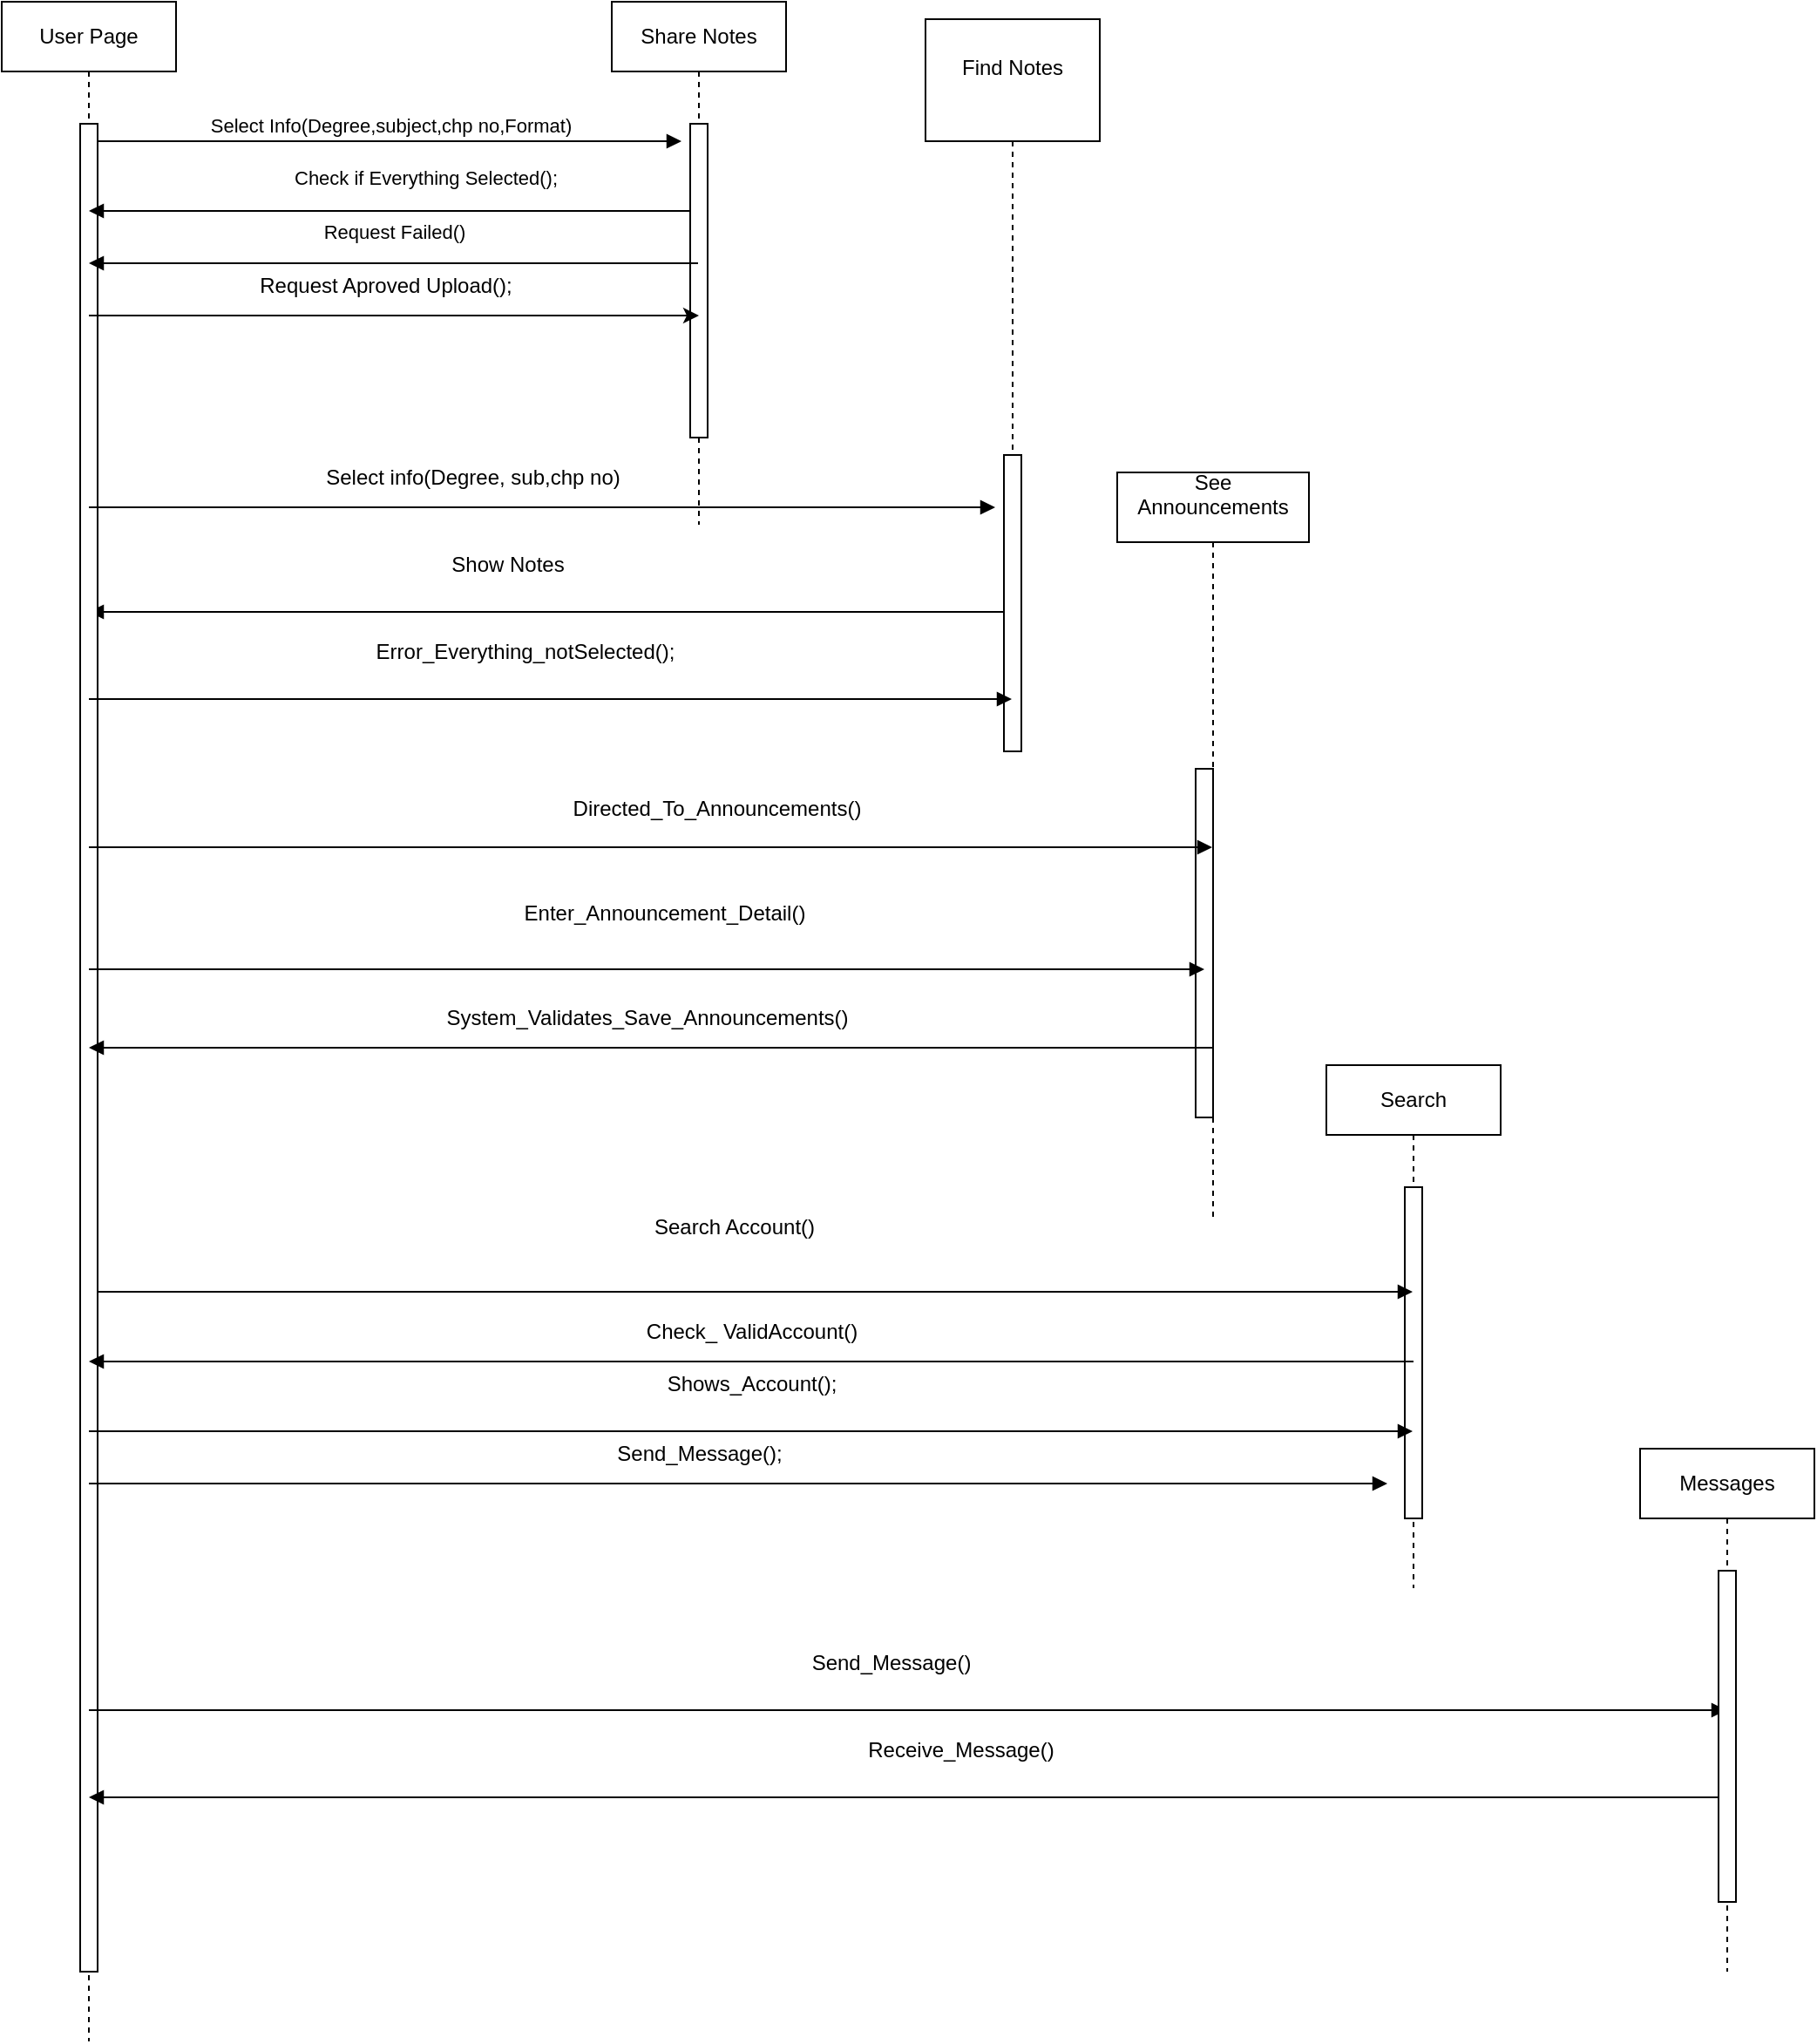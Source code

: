 <mxfile version="24.3.1" type="device">
  <diagram name="Page-1" id="2YBvvXClWsGukQMizWep">
    <mxGraphModel dx="2140" dy="530" grid="1" gridSize="10" guides="1" tooltips="1" connect="1" arrows="1" fold="1" page="1" pageScale="1" pageWidth="850" pageHeight="1100" math="0" shadow="0">
      <root>
        <mxCell id="0" />
        <mxCell id="1" parent="0" />
        <mxCell id="nP1ERztoxgb9XHQ0hC90-38" value="" style="html=1;verticalAlign=bottom;endArrow=block;edgeStyle=elbowEdgeStyle;elbow=vertical;curved=0;rounded=0;" edge="1" parent="1" source="nP1ERztoxgb9XHQ0hC90-17" target="aM9ryv3xv72pqoxQDRHE-1">
          <mxGeometry relative="1" as="geometry">
            <mxPoint x="250" y="370" as="sourcePoint" />
            <Array as="points">
              <mxPoint x="40" y="390" />
            </Array>
            <mxPoint x="-120" y="454" as="targetPoint" />
          </mxGeometry>
        </mxCell>
        <mxCell id="aM9ryv3xv72pqoxQDRHE-1" value="User Page" style="shape=umlLifeline;perimeter=lifelinePerimeter;whiteSpace=wrap;html=1;container=0;dropTarget=0;collapsible=0;recursiveResize=0;outlineConnect=0;portConstraint=eastwest;newEdgeStyle={&quot;edgeStyle&quot;:&quot;elbowEdgeStyle&quot;,&quot;elbow&quot;:&quot;vertical&quot;,&quot;curved&quot;:0,&quot;rounded&quot;:0};" parent="1" vertex="1">
          <mxGeometry x="-250" y="40" width="100" height="1170" as="geometry" />
        </mxCell>
        <mxCell id="aM9ryv3xv72pqoxQDRHE-2" value="" style="html=1;points=[];perimeter=orthogonalPerimeter;outlineConnect=0;targetShapes=umlLifeline;portConstraint=eastwest;newEdgeStyle={&quot;edgeStyle&quot;:&quot;elbowEdgeStyle&quot;,&quot;elbow&quot;:&quot;vertical&quot;,&quot;curved&quot;:0,&quot;rounded&quot;:0};" parent="aM9ryv3xv72pqoxQDRHE-1" vertex="1">
          <mxGeometry x="45" y="70" width="10" height="1060" as="geometry" />
        </mxCell>
        <mxCell id="aM9ryv3xv72pqoxQDRHE-5" value="Share Notes" style="shape=umlLifeline;perimeter=lifelinePerimeter;whiteSpace=wrap;html=1;container=0;dropTarget=0;collapsible=0;recursiveResize=0;outlineConnect=0;portConstraint=eastwest;newEdgeStyle={&quot;edgeStyle&quot;:&quot;elbowEdgeStyle&quot;,&quot;elbow&quot;:&quot;vertical&quot;,&quot;curved&quot;:0,&quot;rounded&quot;:0};size=40;" parent="1" vertex="1">
          <mxGeometry x="100" y="40" width="100" height="300" as="geometry" />
        </mxCell>
        <mxCell id="aM9ryv3xv72pqoxQDRHE-6" value="" style="html=1;points=[];perimeter=orthogonalPerimeter;outlineConnect=0;targetShapes=umlLifeline;portConstraint=eastwest;newEdgeStyle={&quot;edgeStyle&quot;:&quot;elbowEdgeStyle&quot;,&quot;elbow&quot;:&quot;vertical&quot;,&quot;curved&quot;:0,&quot;rounded&quot;:0};" parent="aM9ryv3xv72pqoxQDRHE-5" vertex="1">
          <mxGeometry x="45" y="70" width="10" height="180" as="geometry" />
        </mxCell>
        <mxCell id="aM9ryv3xv72pqoxQDRHE-7" value="Select Info(Degree,subject,chp no,Format)" style="html=1;verticalAlign=bottom;endArrow=block;edgeStyle=elbowEdgeStyle;elbow=vertical;curved=0;rounded=0;" parent="1" source="aM9ryv3xv72pqoxQDRHE-2" edge="1">
          <mxGeometry relative="1" as="geometry">
            <mxPoint x="195" y="130" as="sourcePoint" />
            <Array as="points" />
            <mxPoint x="140" y="120" as="targetPoint" />
          </mxGeometry>
        </mxCell>
        <mxCell id="aM9ryv3xv72pqoxQDRHE-9" value="Check if Everything Selected();" style="html=1;verticalAlign=bottom;endArrow=block;edgeStyle=elbowEdgeStyle;elbow=vertical;curved=0;rounded=0;" parent="1" source="aM9ryv3xv72pqoxQDRHE-6" target="aM9ryv3xv72pqoxQDRHE-1" edge="1">
          <mxGeometry x="-0.118" y="-10" relative="1" as="geometry">
            <mxPoint x="175" y="160" as="sourcePoint" />
            <Array as="points">
              <mxPoint x="130" y="160" />
            </Array>
            <mxPoint x="140" y="160" as="targetPoint" />
            <mxPoint as="offset" />
          </mxGeometry>
        </mxCell>
        <mxCell id="nP1ERztoxgb9XHQ0hC90-3" value="Request Failed()" style="html=1;verticalAlign=bottom;endArrow=block;curved=0;rounded=0;" edge="1" parent="1" source="aM9ryv3xv72pqoxQDRHE-5" target="aM9ryv3xv72pqoxQDRHE-1">
          <mxGeometry y="-9" width="80" relative="1" as="geometry">
            <mxPoint x="160" y="189.5" as="sourcePoint" />
            <mxPoint x="80" y="189.5" as="targetPoint" />
            <mxPoint as="offset" />
          </mxGeometry>
        </mxCell>
        <mxCell id="nP1ERztoxgb9XHQ0hC90-14" value="" style="edgeStyle=none;orthogonalLoop=1;jettySize=auto;html=1;rounded=0;" edge="1" parent="1" source="aM9ryv3xv72pqoxQDRHE-1" target="aM9ryv3xv72pqoxQDRHE-5">
          <mxGeometry width="100" relative="1" as="geometry">
            <mxPoint x="110" y="259" as="sourcePoint" />
            <mxPoint x="210" y="259" as="targetPoint" />
            <Array as="points">
              <mxPoint x="150" y="220" />
            </Array>
          </mxGeometry>
        </mxCell>
        <mxCell id="nP1ERztoxgb9XHQ0hC90-15" value="Request Aproved Upload();" style="text;html=1;align=center;verticalAlign=middle;resizable=0;points=[];autosize=1;strokeColor=none;fillColor=none;" vertex="1" parent="1">
          <mxGeometry x="-110" y="188" width="160" height="30" as="geometry" />
        </mxCell>
        <mxCell id="nP1ERztoxgb9XHQ0hC90-17" value="&lt;div&gt;Find Notes&lt;/div&gt;&lt;div&gt;&lt;br&gt;&lt;/div&gt;" style="shape=umlLifeline;perimeter=lifelinePerimeter;whiteSpace=wrap;html=1;container=0;dropTarget=0;collapsible=0;recursiveResize=0;outlineConnect=0;portConstraint=eastwest;newEdgeStyle={&quot;edgeStyle&quot;:&quot;elbowEdgeStyle&quot;,&quot;elbow&quot;:&quot;vertical&quot;,&quot;curved&quot;:0,&quot;rounded&quot;:0};size=70;" vertex="1" parent="1">
          <mxGeometry x="280" y="50" width="100" height="400" as="geometry" />
        </mxCell>
        <mxCell id="nP1ERztoxgb9XHQ0hC90-18" value="" style="html=1;points=[];perimeter=orthogonalPerimeter;outlineConnect=0;targetShapes=umlLifeline;portConstraint=eastwest;newEdgeStyle={&quot;edgeStyle&quot;:&quot;elbowEdgeStyle&quot;,&quot;elbow&quot;:&quot;vertical&quot;,&quot;curved&quot;:0,&quot;rounded&quot;:0};" vertex="1" parent="nP1ERztoxgb9XHQ0hC90-17">
          <mxGeometry x="45" y="250" width="10" height="170" as="geometry" />
        </mxCell>
        <mxCell id="nP1ERztoxgb9XHQ0hC90-19" value="&lt;div&gt;See Announcements&lt;/div&gt;&lt;div&gt;&lt;br&gt;&lt;/div&gt;" style="shape=umlLifeline;perimeter=lifelinePerimeter;whiteSpace=wrap;html=1;container=0;dropTarget=0;collapsible=0;recursiveResize=0;outlineConnect=0;portConstraint=eastwest;newEdgeStyle={&quot;edgeStyle&quot;:&quot;elbowEdgeStyle&quot;,&quot;elbow&quot;:&quot;vertical&quot;,&quot;curved&quot;:0,&quot;rounded&quot;:0};" vertex="1" parent="1">
          <mxGeometry x="390" y="310" width="110" height="430" as="geometry" />
        </mxCell>
        <mxCell id="nP1ERztoxgb9XHQ0hC90-20" value="" style="html=1;points=[];perimeter=orthogonalPerimeter;outlineConnect=0;targetShapes=umlLifeline;portConstraint=eastwest;newEdgeStyle={&quot;edgeStyle&quot;:&quot;elbowEdgeStyle&quot;,&quot;elbow&quot;:&quot;vertical&quot;,&quot;curved&quot;:0,&quot;rounded&quot;:0};" vertex="1" parent="nP1ERztoxgb9XHQ0hC90-19">
          <mxGeometry x="45" y="170" width="10" height="200" as="geometry" />
        </mxCell>
        <mxCell id="nP1ERztoxgb9XHQ0hC90-21" value="Search" style="shape=umlLifeline;perimeter=lifelinePerimeter;whiteSpace=wrap;html=1;container=0;dropTarget=0;collapsible=0;recursiveResize=0;outlineConnect=0;portConstraint=eastwest;newEdgeStyle={&quot;edgeStyle&quot;:&quot;elbowEdgeStyle&quot;,&quot;elbow&quot;:&quot;vertical&quot;,&quot;curved&quot;:0,&quot;rounded&quot;:0};" vertex="1" parent="1">
          <mxGeometry x="510" y="650" width="100" height="300" as="geometry" />
        </mxCell>
        <mxCell id="nP1ERztoxgb9XHQ0hC90-22" value="" style="html=1;points=[];perimeter=orthogonalPerimeter;outlineConnect=0;targetShapes=umlLifeline;portConstraint=eastwest;newEdgeStyle={&quot;edgeStyle&quot;:&quot;elbowEdgeStyle&quot;,&quot;elbow&quot;:&quot;vertical&quot;,&quot;curved&quot;:0,&quot;rounded&quot;:0};" vertex="1" parent="nP1ERztoxgb9XHQ0hC90-21">
          <mxGeometry x="45" y="70" width="10" height="190" as="geometry" />
        </mxCell>
        <mxCell id="nP1ERztoxgb9XHQ0hC90-30" value="" style="html=1;verticalAlign=bottom;endArrow=block;edgeStyle=elbowEdgeStyle;elbow=vertical;curved=0;rounded=0;" edge="1" parent="1" source="aM9ryv3xv72pqoxQDRHE-1">
          <mxGeometry relative="1" as="geometry">
            <mxPoint x="200" y="330" as="sourcePoint" />
            <Array as="points" />
            <mxPoint x="320" y="330" as="targetPoint" />
          </mxGeometry>
        </mxCell>
        <mxCell id="nP1ERztoxgb9XHQ0hC90-33" value="" style="html=1;verticalAlign=bottom;endArrow=block;edgeStyle=elbowEdgeStyle;elbow=horizontal;curved=0;rounded=0;" edge="1" parent="1">
          <mxGeometry relative="1" as="geometry">
            <mxPoint x="-200" y="595" as="sourcePoint" />
            <Array as="points" />
            <mxPoint x="440" y="595" as="targetPoint" />
          </mxGeometry>
        </mxCell>
        <mxCell id="nP1ERztoxgb9XHQ0hC90-34" value="" style="html=1;verticalAlign=bottom;endArrow=block;edgeStyle=elbowEdgeStyle;elbow=vertical;curved=0;rounded=0;" edge="1" parent="1" source="aM9ryv3xv72pqoxQDRHE-1" target="nP1ERztoxgb9XHQ0hC90-57">
          <mxGeometry relative="1" as="geometry">
            <mxPoint x="300" y="1020" as="sourcePoint" />
            <Array as="points" />
            <mxPoint x="420" y="1020" as="targetPoint" />
          </mxGeometry>
        </mxCell>
        <mxCell id="nP1ERztoxgb9XHQ0hC90-35" value="" style="html=1;verticalAlign=bottom;endArrow=block;edgeStyle=elbowEdgeStyle;elbow=vertical;curved=0;rounded=0;" edge="1" parent="1" source="aM9ryv3xv72pqoxQDRHE-1" target="nP1ERztoxgb9XHQ0hC90-19">
          <mxGeometry relative="1" as="geometry">
            <mxPoint x="130" y="550" as="sourcePoint" />
            <Array as="points" />
            <mxPoint x="250" y="550" as="targetPoint" />
          </mxGeometry>
        </mxCell>
        <mxCell id="nP1ERztoxgb9XHQ0hC90-36" value="" style="html=1;verticalAlign=bottom;endArrow=block;edgeStyle=elbowEdgeStyle;elbow=vertical;curved=0;rounded=0;" edge="1" parent="1" target="nP1ERztoxgb9XHQ0hC90-17">
          <mxGeometry relative="1" as="geometry">
            <mxPoint x="-200" y="440" as="sourcePoint" />
            <Array as="points" />
            <mxPoint x="259.5" y="440" as="targetPoint" />
          </mxGeometry>
        </mxCell>
        <mxCell id="nP1ERztoxgb9XHQ0hC90-37" value="Select info(Degree, sub,chp no)" style="text;html=1;align=center;verticalAlign=middle;resizable=0;points=[];autosize=1;strokeColor=none;fillColor=none;" vertex="1" parent="1">
          <mxGeometry x="-75" y="298" width="190" height="30" as="geometry" />
        </mxCell>
        <mxCell id="nP1ERztoxgb9XHQ0hC90-39" value="" style="html=1;verticalAlign=bottom;endArrow=block;edgeStyle=elbowEdgeStyle;elbow=vertical;curved=0;rounded=0;" edge="1" parent="1" source="nP1ERztoxgb9XHQ0hC90-19" target="aM9ryv3xv72pqoxQDRHE-1">
          <mxGeometry relative="1" as="geometry">
            <mxPoint x="280" y="630" as="sourcePoint" />
            <Array as="points">
              <mxPoint x="210" y="640" />
            </Array>
            <mxPoint x="160" y="630" as="targetPoint" />
          </mxGeometry>
        </mxCell>
        <mxCell id="nP1ERztoxgb9XHQ0hC90-40" value="" style="html=1;verticalAlign=bottom;endArrow=block;edgeStyle=elbowEdgeStyle;elbow=vertical;curved=0;rounded=0;" edge="1" parent="1" source="nP1ERztoxgb9XHQ0hC90-57" target="aM9ryv3xv72pqoxQDRHE-1">
          <mxGeometry relative="1" as="geometry">
            <mxPoint x="380" y="1100" as="sourcePoint" />
            <Array as="points">
              <mxPoint x="320" y="1070" />
            </Array>
            <mxPoint x="50" y="1070" as="targetPoint" />
          </mxGeometry>
        </mxCell>
        <mxCell id="nP1ERztoxgb9XHQ0hC90-41" value="" style="html=1;verticalAlign=bottom;endArrow=block;edgeStyle=elbowEdgeStyle;elbow=vertical;curved=0;rounded=0;" edge="1" parent="1" target="aM9ryv3xv72pqoxQDRHE-1">
          <mxGeometry relative="1" as="geometry">
            <mxPoint x="560" y="820" as="sourcePoint" />
            <Array as="points" />
            <mxPoint x="440" y="820" as="targetPoint" />
          </mxGeometry>
        </mxCell>
        <mxCell id="nP1ERztoxgb9XHQ0hC90-42" value="Show Notes" style="text;html=1;align=center;verticalAlign=middle;resizable=0;points=[];autosize=1;strokeColor=none;fillColor=none;" vertex="1" parent="1">
          <mxGeometry x="-5" y="348" width="90" height="30" as="geometry" />
        </mxCell>
        <mxCell id="nP1ERztoxgb9XHQ0hC90-43" value="Error_Everything_notSelected();" style="text;html=1;align=center;verticalAlign=middle;resizable=0;points=[];autosize=1;strokeColor=none;fillColor=none;" vertex="1" parent="1">
          <mxGeometry x="-45" y="398" width="190" height="30" as="geometry" />
        </mxCell>
        <mxCell id="nP1ERztoxgb9XHQ0hC90-44" value="Directed_To_Announcements()" style="text;html=1;align=center;verticalAlign=middle;resizable=0;points=[];autosize=1;strokeColor=none;fillColor=none;" vertex="1" parent="1">
          <mxGeometry x="65" y="488" width="190" height="30" as="geometry" />
        </mxCell>
        <mxCell id="nP1ERztoxgb9XHQ0hC90-46" value="Enter_Announcement_Detail()" style="text;html=1;align=center;verticalAlign=middle;resizable=0;points=[];autosize=1;strokeColor=none;fillColor=none;" vertex="1" parent="1">
          <mxGeometry x="40" y="548" width="180" height="30" as="geometry" />
        </mxCell>
        <mxCell id="nP1ERztoxgb9XHQ0hC90-47" value="" style="html=1;verticalAlign=bottom;endArrow=block;edgeStyle=elbowEdgeStyle;elbow=vertical;curved=0;rounded=0;" edge="1" parent="1" source="aM9ryv3xv72pqoxQDRHE-1">
          <mxGeometry relative="1" as="geometry">
            <mxPoint x="425" y="890" as="sourcePoint" />
            <Array as="points" />
            <mxPoint x="545" y="890" as="targetPoint" />
          </mxGeometry>
        </mxCell>
        <mxCell id="nP1ERztoxgb9XHQ0hC90-48" value="" style="html=1;verticalAlign=bottom;endArrow=block;edgeStyle=elbowEdgeStyle;elbow=vertical;curved=0;rounded=0;" edge="1" parent="1" target="nP1ERztoxgb9XHQ0hC90-21">
          <mxGeometry relative="1" as="geometry">
            <mxPoint x="-195" y="780" as="sourcePoint" />
            <Array as="points" />
            <mxPoint x="-75" y="780" as="targetPoint" />
          </mxGeometry>
        </mxCell>
        <mxCell id="nP1ERztoxgb9XHQ0hC90-49" value="" style="html=1;verticalAlign=bottom;endArrow=block;edgeStyle=elbowEdgeStyle;elbow=vertical;curved=0;rounded=0;" edge="1" parent="1" source="aM9ryv3xv72pqoxQDRHE-1" target="nP1ERztoxgb9XHQ0hC90-21">
          <mxGeometry relative="1" as="geometry">
            <mxPoint x="-140" y="860" as="sourcePoint" />
            <Array as="points">
              <mxPoint x="70" y="860" />
            </Array>
            <mxPoint x="265" y="860" as="targetPoint" />
          </mxGeometry>
        </mxCell>
        <mxCell id="nP1ERztoxgb9XHQ0hC90-52" value="System_Validates_Save_Announcements()" style="text;html=1;align=center;verticalAlign=middle;resizable=0;points=[];autosize=1;strokeColor=none;fillColor=none;" vertex="1" parent="1">
          <mxGeometry x="-5" y="608" width="250" height="30" as="geometry" />
        </mxCell>
        <mxCell id="nP1ERztoxgb9XHQ0hC90-53" value="Search Account()" style="text;html=1;align=center;verticalAlign=middle;resizable=0;points=[];autosize=1;strokeColor=none;fillColor=none;" vertex="1" parent="1">
          <mxGeometry x="115" y="728" width="110" height="30" as="geometry" />
        </mxCell>
        <mxCell id="nP1ERztoxgb9XHQ0hC90-54" value="Check_ ValidAccount()" style="text;html=1;align=center;verticalAlign=middle;resizable=0;points=[];autosize=1;strokeColor=none;fillColor=none;" vertex="1" parent="1">
          <mxGeometry x="110" y="788" width="140" height="30" as="geometry" />
        </mxCell>
        <mxCell id="nP1ERztoxgb9XHQ0hC90-55" value="Shows_Account();" style="text;html=1;align=center;verticalAlign=middle;resizable=0;points=[];autosize=1;strokeColor=none;fillColor=none;" vertex="1" parent="1">
          <mxGeometry x="120" y="818" width="120" height="30" as="geometry" />
        </mxCell>
        <mxCell id="nP1ERztoxgb9XHQ0hC90-56" value="Send_Message();" style="text;html=1;align=center;verticalAlign=middle;resizable=0;points=[];autosize=1;strokeColor=none;fillColor=none;" vertex="1" parent="1">
          <mxGeometry x="90" y="858" width="120" height="30" as="geometry" />
        </mxCell>
        <mxCell id="nP1ERztoxgb9XHQ0hC90-57" value="Messages" style="shape=umlLifeline;perimeter=lifelinePerimeter;whiteSpace=wrap;html=1;container=0;dropTarget=0;collapsible=0;recursiveResize=0;outlineConnect=0;portConstraint=eastwest;newEdgeStyle={&quot;edgeStyle&quot;:&quot;elbowEdgeStyle&quot;,&quot;elbow&quot;:&quot;vertical&quot;,&quot;curved&quot;:0,&quot;rounded&quot;:0};" vertex="1" parent="1">
          <mxGeometry x="690" y="870" width="100" height="300" as="geometry" />
        </mxCell>
        <mxCell id="nP1ERztoxgb9XHQ0hC90-58" value="" style="html=1;points=[];perimeter=orthogonalPerimeter;outlineConnect=0;targetShapes=umlLifeline;portConstraint=eastwest;newEdgeStyle={&quot;edgeStyle&quot;:&quot;elbowEdgeStyle&quot;,&quot;elbow&quot;:&quot;vertical&quot;,&quot;curved&quot;:0,&quot;rounded&quot;:0};" vertex="1" parent="nP1ERztoxgb9XHQ0hC90-57">
          <mxGeometry x="45" y="70" width="10" height="190" as="geometry" />
        </mxCell>
        <mxCell id="nP1ERztoxgb9XHQ0hC90-61" value="Send_Message()" style="text;html=1;align=center;verticalAlign=middle;resizable=0;points=[];autosize=1;strokeColor=none;fillColor=none;" vertex="1" parent="1">
          <mxGeometry x="205" y="978" width="110" height="30" as="geometry" />
        </mxCell>
        <mxCell id="nP1ERztoxgb9XHQ0hC90-62" value="Receive_Message()" style="text;html=1;align=center;verticalAlign=middle;resizable=0;points=[];autosize=1;strokeColor=none;fillColor=none;" vertex="1" parent="1">
          <mxGeometry x="235" y="1028" width="130" height="30" as="geometry" />
        </mxCell>
      </root>
    </mxGraphModel>
  </diagram>
</mxfile>
